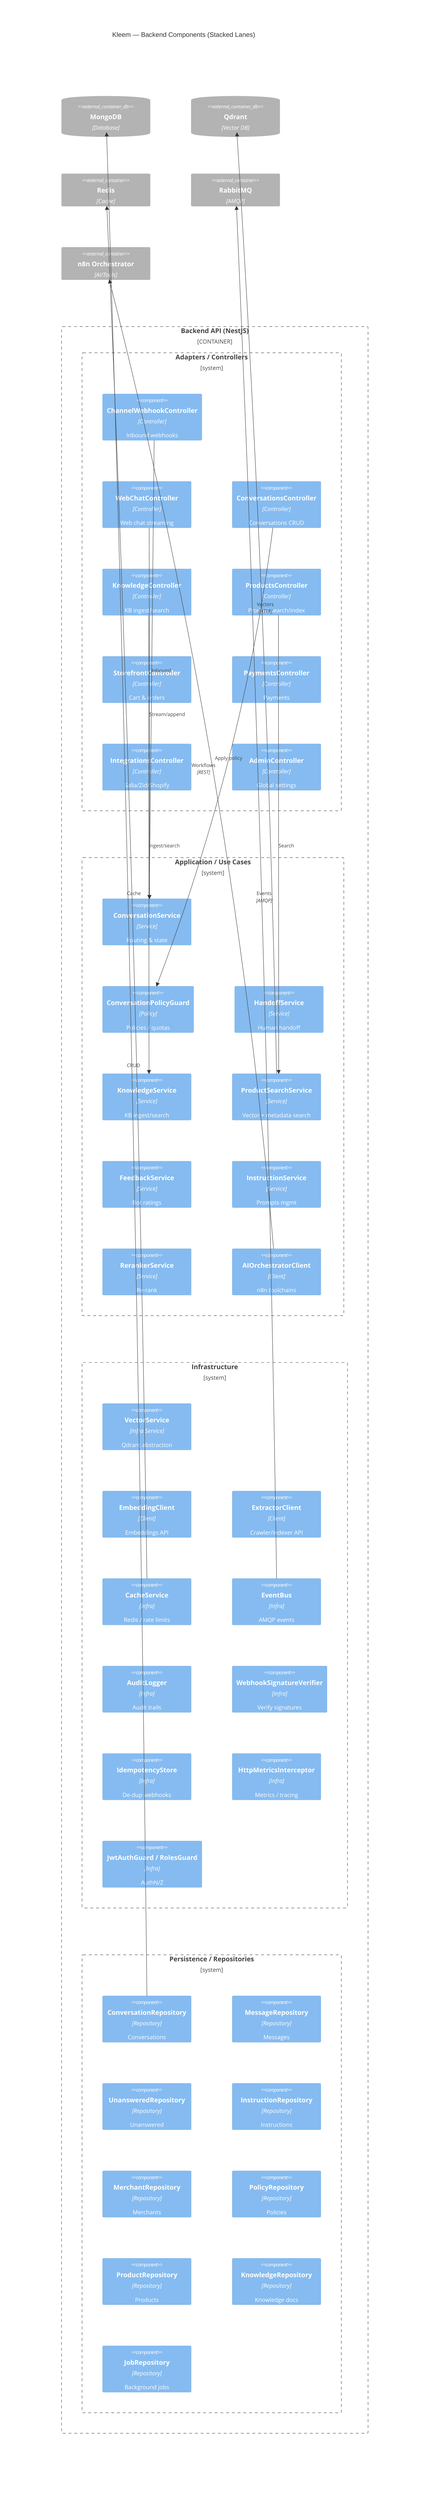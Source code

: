 %%{init: {"C4": {"theme": "base", "themeVariables": {
  "primaryColor": "#14b8a6",
  "primaryTextColor": "#000",
  "primaryBorderColor": "#000",
  "lineColor": "#333",
  "secondaryColor": "#6b7280",
  "tertiaryColor": "#0ea5e9"
}}}}%%

C4Component
    title Kleem — Backend Components (Stacked Lanes)

    %% One boundary per row to avoid overlaps
    UpdateLayoutConfig($c4ShapeInRow="3", $c4BoundaryInRow="1")

    Container_Boundary(api, "Backend API (NestJS)") {
        Boundary(adapters, "Adapters / Controllers") {
            Component(channelWebhookController, "ChannelWebhookController", "Controller", "Inbound webhooks")
            Component(webChatController, "WebChatController", "Controller", "Web chat streaming")
            Component(conversationsController, "ConversationsController", "Controller", "Conversations CRUD")
            Component(knowledgeController, "KnowledgeController", "Controller", "KB ingest/search")
            Component(productsController, "ProductsController", "Controller", "Product search/index")
            Component(storefrontController, "StorefrontController", "Controller", "Cart & orders")
            Component(paymentsController, "PaymentsController", "Controller", "Payments")
            Component(integrationsController, "IntegrationsController", "Controller", "Salla/Zid/Shopify")
            Component(adminController, "AdminController", "Controller", "Global settings")
        }

        Boundary(app, "Application / Use Cases") {
            Component(conversationService, "ConversationService", "Service", "Routing & state")
            Component(policyGuard, "ConversationPolicyGuard", "Policy", "Policies / quotas")
            Component(handoffService, "HandoffService", "Service", "Human handoff")
            Component(knowledgeService, "KnowledgeService", "Service", "KB ingest/search")
            Component(productSearchService, "ProductSearchService", "Service", "Vector + metadata search")
            Component(feedbackService, "FeedbackService", "Service", "Bot ratings")
            Component(instructionService, "InstructionService", "Service", "Prompts mgmt")
            Component(rerankerService, "RerankerService", "Service", "Re-rank")
            Component(aiOrchestratorClient, "AIOrchestratorClient", "Client", "n8n toolchains")
        }

        Boundary(infra, "Infrastructure") {
            Component(vectorService, "VectorService", "Infra Service", "Qdrant abstraction")
            Component(embeddingClient, "EmbeddingClient", "Client", "Embeddings API")
            Component(extractorClient, "ExtractorClient", "Client", "Crawler/indexer API")
            Component(cacheService, "CacheService", "Infra", "Redis / rate limits")
            Component(eventBus, "EventBus", "Infra", "AMQP events")
            Component(auditLogger, "AuditLogger", "Infra", "Audit trails")
            Component(webhookSignatureVerifier, "WebhookSignatureVerifier", "Infra", "Verify signatures")
            Component(idempotencyStore, "IdempotencyStore", "Infra", "De-dup webhooks")
            Component(metrics, "HttpMetricsInterceptor", "Infra", "Metrics / tracing")
            Component(authGuards, "JwtAuthGuard / RolesGuard", "Infra", "AuthN/Z")
        }

        Boundary(persistence, "Persistence / Repositories") {
            Component(conversationRepo, "ConversationRepository", "Repository", "Conversations")
            Component(messageRepo, "MessageRepository", "Repository", "Messages")
            Component(unansweredRepo, "UnansweredRepository", "Repository", "Unanswered")
            Component(instructionRepo, "InstructionRepository", "Repository", "Instructions")
            Component(merchantRepo, "MerchantRepository", "Repository", "Merchants")
            Component(policyRepo, "PolicyRepository", "Repository", "Policies")
            Component(productRepo, "ProductRepository", "Repository", "Products")
            Component(knowledgeRepo, "KnowledgeRepository", "Repository", "Knowledge docs")
            Component(jobRepo, "JobRepository", "Repository", "Background jobs")
        }
    }

    %% Minimal guidance edges (omit secondary edges to reduce crossing)
    Rel(channelWebhookController, conversationService, "Inbound")
    Rel(webChatController, conversationService, "Stream/append")
    Rel(knowledgeController, knowledgeService, "Ingest/search")
    Rel(productsController, productSearchService, "Search")
    Rel(conversationsController, policyGuard, "Apply policy")

    %% External dependencies (optional add-on diagram)
    ContainerDb_Ext(mongodb, "MongoDB", "Database")
    ContainerDb_Ext(qdrant, "Qdrant", "Vector DB")
    Container_Ext(redis, "Redis", "Cache")
    Container_Ext(rabbit, "RabbitMQ", "AMQP")
    Container_Ext(n8n, "n8n Orchestrator", "AI/Tools")

    Rel(conversationRepo, mongodb, "CRUD")
    Rel(productSearchService, qdrant, "Vectors", "HTTP")
    Rel(cacheService, redis, "Cache")
    Rel(eventBus, rabbit, "Events", "AMQP")
    Rel(aiOrchestratorClient, n8n, "Workflows", "REST")